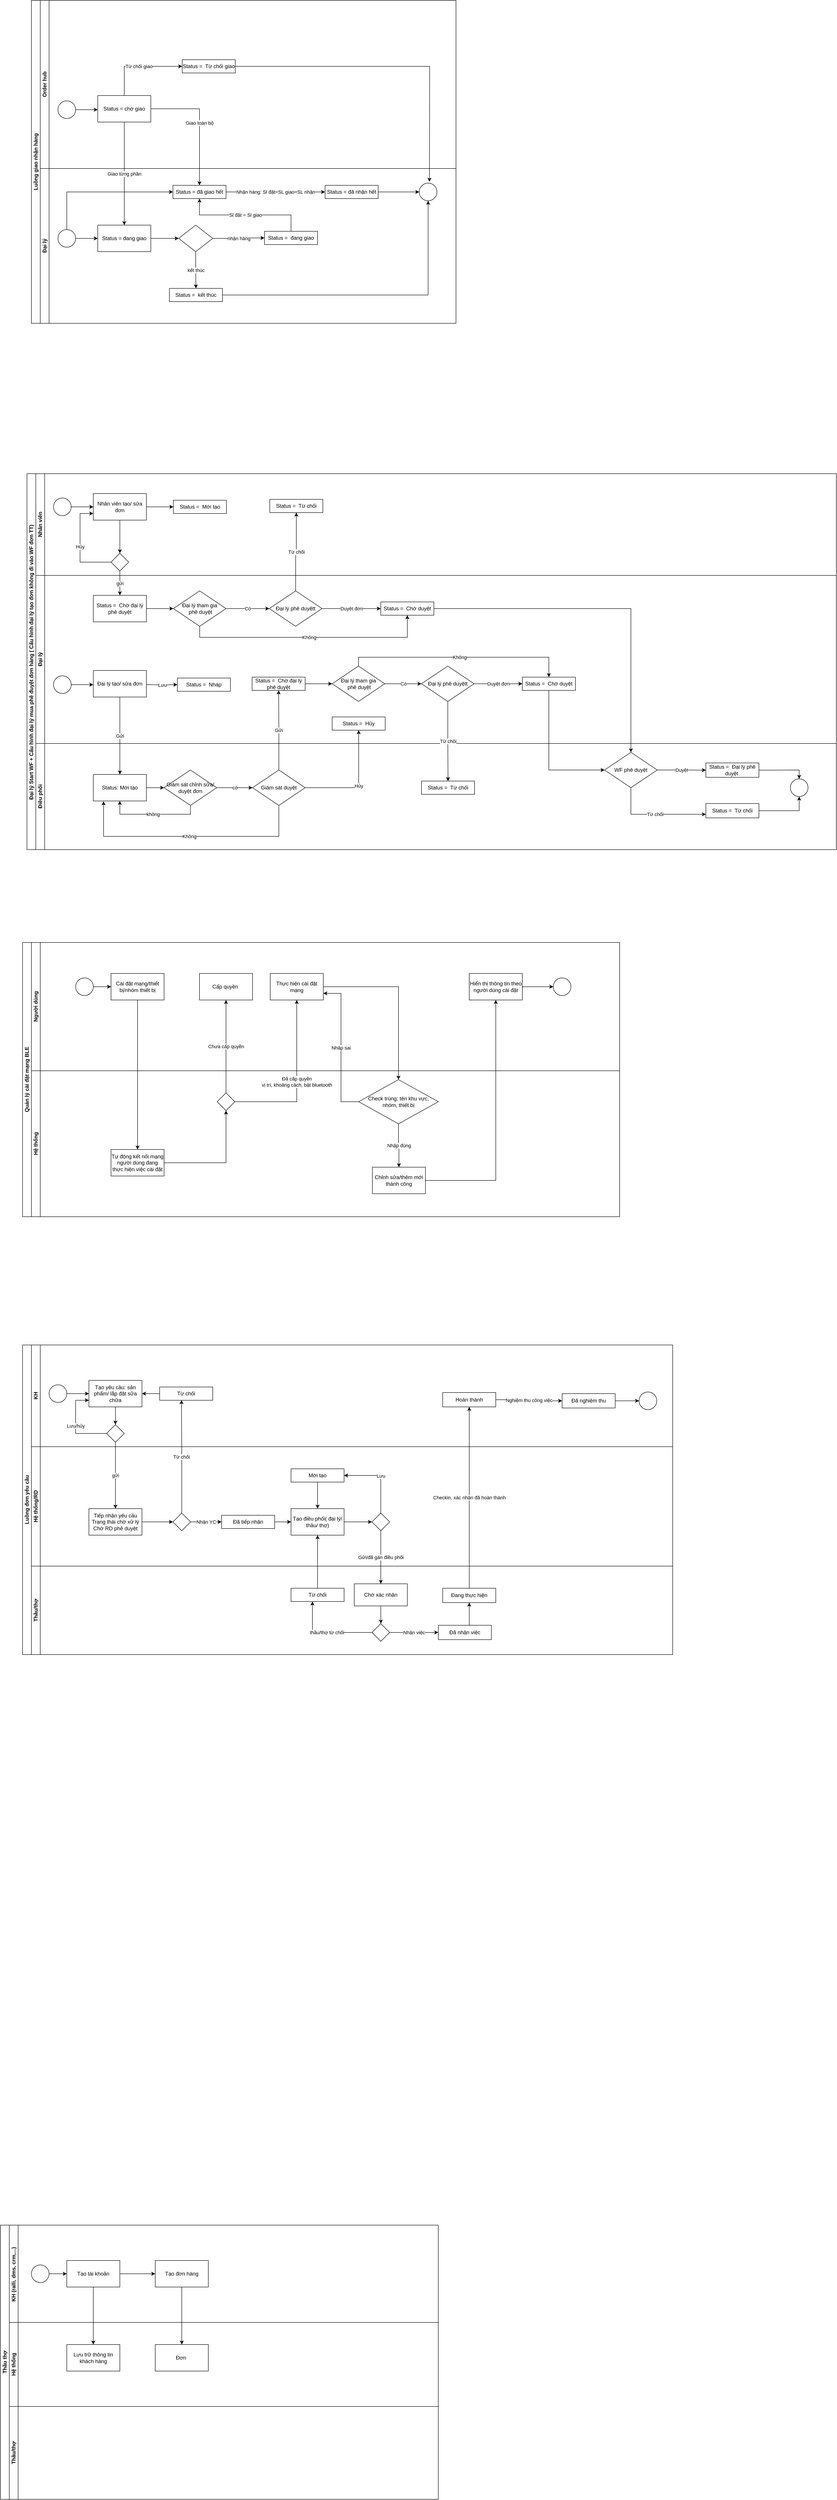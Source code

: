 <mxfile version="21.3.7" type="github">
  <diagram name="Trang-1" id="AQUSlerfujpNiMe7svl-">
    <mxGraphModel dx="2600" dy="6987" grid="1" gridSize="10" guides="1" tooltips="1" connect="1" arrows="1" fold="1" page="1" pageScale="1" pageWidth="827" pageHeight="1169" math="0" shadow="0">
      <root>
        <mxCell id="0" />
        <mxCell id="1" parent="0" />
        <mxCell id="vmiNTsruSPFpKQ4ee10j-1" value="Thầu thợ" style="swimlane;childLayout=stackLayout;resizeParent=1;resizeParentMax=0;horizontal=0;startSize=20;horizontalStack=0;html=1;" parent="1" vertex="1">
          <mxGeometry x="170" y="-130" width="990" height="620" as="geometry" />
        </mxCell>
        <mxCell id="vmiNTsruSPFpKQ4ee10j-2" value="KH (ralli, dms, crm,...)&amp;nbsp;" style="swimlane;startSize=20;horizontal=0;html=1;" parent="vmiNTsruSPFpKQ4ee10j-1" vertex="1">
          <mxGeometry x="20" width="970" height="220" as="geometry" />
        </mxCell>
        <mxCell id="vmiNTsruSPFpKQ4ee10j-7" value="" style="edgeStyle=orthogonalEdgeStyle;rounded=0;orthogonalLoop=1;jettySize=auto;html=1;" parent="vmiNTsruSPFpKQ4ee10j-2" source="vmiNTsruSPFpKQ4ee10j-5" target="vmiNTsruSPFpKQ4ee10j-6" edge="1">
          <mxGeometry relative="1" as="geometry" />
        </mxCell>
        <mxCell id="vmiNTsruSPFpKQ4ee10j-5" value="" style="ellipse;whiteSpace=wrap;html=1;aspect=fixed;" parent="vmiNTsruSPFpKQ4ee10j-2" vertex="1">
          <mxGeometry x="50" y="90" width="40" height="40" as="geometry" />
        </mxCell>
        <mxCell id="vmiNTsruSPFpKQ4ee10j-11" value="" style="edgeStyle=orthogonalEdgeStyle;rounded=0;orthogonalLoop=1;jettySize=auto;html=1;" parent="vmiNTsruSPFpKQ4ee10j-2" source="vmiNTsruSPFpKQ4ee10j-6" target="vmiNTsruSPFpKQ4ee10j-10" edge="1">
          <mxGeometry relative="1" as="geometry" />
        </mxCell>
        <mxCell id="vmiNTsruSPFpKQ4ee10j-6" value="Tạo tài khoản" style="whiteSpace=wrap;html=1;" parent="vmiNTsruSPFpKQ4ee10j-2" vertex="1">
          <mxGeometry x="130" y="80" width="120" height="60" as="geometry" />
        </mxCell>
        <mxCell id="vmiNTsruSPFpKQ4ee10j-10" value="Tạo đơn hàng" style="whiteSpace=wrap;html=1;" parent="vmiNTsruSPFpKQ4ee10j-2" vertex="1">
          <mxGeometry x="330" y="80" width="120" height="60" as="geometry" />
        </mxCell>
        <mxCell id="vmiNTsruSPFpKQ4ee10j-3" value="Hệ thống" style="swimlane;startSize=20;horizontal=0;html=1;" parent="vmiNTsruSPFpKQ4ee10j-1" vertex="1">
          <mxGeometry x="20" y="220" width="970" height="190" as="geometry" />
        </mxCell>
        <mxCell id="vmiNTsruSPFpKQ4ee10j-8" value="Lưu trữ thông tin khách hàng" style="whiteSpace=wrap;html=1;" parent="vmiNTsruSPFpKQ4ee10j-3" vertex="1">
          <mxGeometry x="130" y="50" width="120" height="60" as="geometry" />
        </mxCell>
        <mxCell id="vmiNTsruSPFpKQ4ee10j-12" value="Đơn&amp;nbsp;" style="whiteSpace=wrap;html=1;" parent="vmiNTsruSPFpKQ4ee10j-3" vertex="1">
          <mxGeometry x="330" y="50" width="120" height="60" as="geometry" />
        </mxCell>
        <mxCell id="vmiNTsruSPFpKQ4ee10j-4" value="Thầu/thợ" style="swimlane;startSize=20;horizontal=0;html=1;" parent="vmiNTsruSPFpKQ4ee10j-1" vertex="1">
          <mxGeometry x="20" y="410" width="970" height="210" as="geometry" />
        </mxCell>
        <mxCell id="vmiNTsruSPFpKQ4ee10j-9" value="" style="edgeStyle=orthogonalEdgeStyle;rounded=0;orthogonalLoop=1;jettySize=auto;html=1;" parent="vmiNTsruSPFpKQ4ee10j-1" source="vmiNTsruSPFpKQ4ee10j-6" target="vmiNTsruSPFpKQ4ee10j-8" edge="1">
          <mxGeometry relative="1" as="geometry" />
        </mxCell>
        <mxCell id="vmiNTsruSPFpKQ4ee10j-13" value="" style="edgeStyle=orthogonalEdgeStyle;rounded=0;orthogonalLoop=1;jettySize=auto;html=1;" parent="vmiNTsruSPFpKQ4ee10j-1" source="vmiNTsruSPFpKQ4ee10j-10" target="vmiNTsruSPFpKQ4ee10j-12" edge="1">
          <mxGeometry relative="1" as="geometry" />
        </mxCell>
        <mxCell id="vmiNTsruSPFpKQ4ee10j-14" value="Luồng đơn yêu cầu" style="swimlane;childLayout=stackLayout;resizeParent=1;resizeParentMax=0;horizontal=0;startSize=20;horizontalStack=0;html=1;" parent="1" vertex="1">
          <mxGeometry x="220" y="-2120" width="1470" height="700" as="geometry" />
        </mxCell>
        <mxCell id="vmiNTsruSPFpKQ4ee10j-40" value="gửi" style="edgeStyle=orthogonalEdgeStyle;rounded=0;orthogonalLoop=1;jettySize=auto;html=1;exitX=0.5;exitY=1;exitDx=0;exitDy=0;entryX=0.5;entryY=0;entryDx=0;entryDy=0;" parent="vmiNTsruSPFpKQ4ee10j-14" source="vmiNTsruSPFpKQ4ee10j-34" target="vmiNTsruSPFpKQ4ee10j-41" edge="1">
          <mxGeometry relative="1" as="geometry">
            <mxPoint x="210" y="290" as="targetPoint" />
            <Array as="points">
              <mxPoint x="210" y="240" />
              <mxPoint x="210" y="240" />
            </Array>
          </mxGeometry>
        </mxCell>
        <mxCell id="vmiNTsruSPFpKQ4ee10j-53" value="Từ chối" style="edgeStyle=orthogonalEdgeStyle;rounded=0;orthogonalLoop=1;jettySize=auto;html=1;exitX=0.5;exitY=0;exitDx=0;exitDy=0;entryX=0.411;entryY=0.992;entryDx=0;entryDy=0;entryPerimeter=0;" parent="vmiNTsruSPFpKQ4ee10j-14" source="vmiNTsruSPFpKQ4ee10j-44" target="vmiNTsruSPFpKQ4ee10j-51" edge="1">
          <mxGeometry relative="1" as="geometry" />
        </mxCell>
        <mxCell id="vmiNTsruSPFpKQ4ee10j-73" value="Gửi/đã gán điều phối" style="edgeStyle=orthogonalEdgeStyle;rounded=0;orthogonalLoop=1;jettySize=auto;html=1;exitX=0.5;exitY=1;exitDx=0;exitDy=0;entryX=0.5;entryY=0;entryDx=0;entryDy=0;" parent="vmiNTsruSPFpKQ4ee10j-14" source="vmiNTsruSPFpKQ4ee10j-57" target="vmiNTsruSPFpKQ4ee10j-72" edge="1">
          <mxGeometry relative="1" as="geometry" />
        </mxCell>
        <mxCell id="vmiNTsruSPFpKQ4ee10j-15" value="KH" style="swimlane;startSize=20;horizontal=0;html=1;" parent="vmiNTsruSPFpKQ4ee10j-14" vertex="1">
          <mxGeometry x="20" width="1450" height="230" as="geometry" />
        </mxCell>
        <mxCell id="vmiNTsruSPFpKQ4ee10j-19" value="" style="ellipse;whiteSpace=wrap;html=1;aspect=fixed;" parent="vmiNTsruSPFpKQ4ee10j-15" vertex="1">
          <mxGeometry x="40" y="90" width="40" height="40" as="geometry" />
        </mxCell>
        <mxCell id="vmiNTsruSPFpKQ4ee10j-20" value="Tạo yêu cầu: sản phẩm/ lắp đặt sửa chữa" style="whiteSpace=wrap;html=1;" parent="vmiNTsruSPFpKQ4ee10j-15" vertex="1">
          <mxGeometry x="130" y="80" width="120" height="60" as="geometry" />
        </mxCell>
        <mxCell id="vmiNTsruSPFpKQ4ee10j-21" value="" style="edgeStyle=orthogonalEdgeStyle;rounded=0;orthogonalLoop=1;jettySize=auto;html=1;" parent="vmiNTsruSPFpKQ4ee10j-15" source="vmiNTsruSPFpKQ4ee10j-19" target="vmiNTsruSPFpKQ4ee10j-20" edge="1">
          <mxGeometry relative="1" as="geometry" />
        </mxCell>
        <mxCell id="vmiNTsruSPFpKQ4ee10j-36" value="Lưu/hủy" style="edgeStyle=orthogonalEdgeStyle;rounded=0;orthogonalLoop=1;jettySize=auto;html=1;entryX=0;entryY=0.75;entryDx=0;entryDy=0;" parent="vmiNTsruSPFpKQ4ee10j-15" source="vmiNTsruSPFpKQ4ee10j-34" target="vmiNTsruSPFpKQ4ee10j-20" edge="1">
          <mxGeometry relative="1" as="geometry">
            <Array as="points">
              <mxPoint x="100" y="200" />
              <mxPoint x="100" y="125" />
            </Array>
          </mxGeometry>
        </mxCell>
        <mxCell id="vmiNTsruSPFpKQ4ee10j-34" value="" style="rhombus;whiteSpace=wrap;html=1;" parent="vmiNTsruSPFpKQ4ee10j-15" vertex="1">
          <mxGeometry x="170" y="180" width="40" height="40" as="geometry" />
        </mxCell>
        <mxCell id="vmiNTsruSPFpKQ4ee10j-35" value="" style="edgeStyle=orthogonalEdgeStyle;rounded=0;orthogonalLoop=1;jettySize=auto;html=1;" parent="vmiNTsruSPFpKQ4ee10j-15" source="vmiNTsruSPFpKQ4ee10j-20" target="vmiNTsruSPFpKQ4ee10j-34" edge="1">
          <mxGeometry relative="1" as="geometry" />
        </mxCell>
        <mxCell id="vmiNTsruSPFpKQ4ee10j-54" style="edgeStyle=orthogonalEdgeStyle;rounded=0;orthogonalLoop=1;jettySize=auto;html=1;exitX=0;exitY=0.5;exitDx=0;exitDy=0;entryX=1;entryY=0.5;entryDx=0;entryDy=0;" parent="vmiNTsruSPFpKQ4ee10j-15" source="vmiNTsruSPFpKQ4ee10j-51" target="vmiNTsruSPFpKQ4ee10j-20" edge="1">
          <mxGeometry relative="1" as="geometry" />
        </mxCell>
        <mxCell id="vmiNTsruSPFpKQ4ee10j-51" value="Từ chối" style="whiteSpace=wrap;html=1;" parent="vmiNTsruSPFpKQ4ee10j-15" vertex="1">
          <mxGeometry x="290" y="95" width="120" height="30" as="geometry" />
        </mxCell>
        <mxCell id="vmiNTsruSPFpKQ4ee10j-95" value="Nghiệm thu công việc" style="edgeStyle=orthogonalEdgeStyle;rounded=0;orthogonalLoop=1;jettySize=auto;html=1;entryX=0;entryY=0.5;entryDx=0;entryDy=0;" parent="vmiNTsruSPFpKQ4ee10j-15" source="vmiNTsruSPFpKQ4ee10j-90" target="vmiNTsruSPFpKQ4ee10j-92" edge="1">
          <mxGeometry relative="1" as="geometry" />
        </mxCell>
        <mxCell id="vmiNTsruSPFpKQ4ee10j-90" value="Hoàn thành" style="whiteSpace=wrap;html=1;" parent="vmiNTsruSPFpKQ4ee10j-15" vertex="1">
          <mxGeometry x="930" y="107.5" width="120" height="32.5" as="geometry" />
        </mxCell>
        <mxCell id="vmiNTsruSPFpKQ4ee10j-94" style="edgeStyle=orthogonalEdgeStyle;rounded=0;orthogonalLoop=1;jettySize=auto;html=1;entryX=0;entryY=0.5;entryDx=0;entryDy=0;" parent="vmiNTsruSPFpKQ4ee10j-15" source="vmiNTsruSPFpKQ4ee10j-92" target="vmiNTsruSPFpKQ4ee10j-93" edge="1">
          <mxGeometry relative="1" as="geometry" />
        </mxCell>
        <mxCell id="vmiNTsruSPFpKQ4ee10j-92" value="Đã nghiệm thu" style="whiteSpace=wrap;html=1;" parent="vmiNTsruSPFpKQ4ee10j-15" vertex="1">
          <mxGeometry x="1200" y="110" width="120" height="32.5" as="geometry" />
        </mxCell>
        <mxCell id="vmiNTsruSPFpKQ4ee10j-93" value="" style="ellipse;whiteSpace=wrap;html=1;aspect=fixed;" parent="vmiNTsruSPFpKQ4ee10j-15" vertex="1">
          <mxGeometry x="1374" y="106.25" width="40" height="40" as="geometry" />
        </mxCell>
        <mxCell id="vmiNTsruSPFpKQ4ee10j-16" value="Hệ thống/RD" style="swimlane;startSize=20;horizontal=0;html=1;" parent="vmiNTsruSPFpKQ4ee10j-14" vertex="1">
          <mxGeometry x="20" y="230" width="1450" height="270" as="geometry" />
        </mxCell>
        <mxCell id="vmiNTsruSPFpKQ4ee10j-49" style="edgeStyle=orthogonalEdgeStyle;rounded=0;orthogonalLoop=1;jettySize=auto;html=1;entryX=0;entryY=0.5;entryDx=0;entryDy=0;" parent="vmiNTsruSPFpKQ4ee10j-16" source="vmiNTsruSPFpKQ4ee10j-41" target="vmiNTsruSPFpKQ4ee10j-44" edge="1">
          <mxGeometry relative="1" as="geometry" />
        </mxCell>
        <mxCell id="vmiNTsruSPFpKQ4ee10j-41" value="Tiếp nhận yêu cầu&lt;br&gt;Trạng thái chờ xử lý&lt;br&gt;Chờ RD phê duyệt" style="whiteSpace=wrap;html=1;" parent="vmiNTsruSPFpKQ4ee10j-16" vertex="1">
          <mxGeometry x="130" y="140" width="120" height="60" as="geometry" />
        </mxCell>
        <mxCell id="vmiNTsruSPFpKQ4ee10j-75" value="Nhận YC" style="edgeStyle=orthogonalEdgeStyle;rounded=0;orthogonalLoop=1;jettySize=auto;html=1;entryX=0;entryY=0.5;entryDx=0;entryDy=0;" parent="vmiNTsruSPFpKQ4ee10j-16" source="vmiNTsruSPFpKQ4ee10j-44" target="vmiNTsruSPFpKQ4ee10j-74" edge="1">
          <mxGeometry relative="1" as="geometry" />
        </mxCell>
        <mxCell id="vmiNTsruSPFpKQ4ee10j-44" value="" style="rhombus;whiteSpace=wrap;html=1;" parent="vmiNTsruSPFpKQ4ee10j-16" vertex="1">
          <mxGeometry x="320" y="150" width="40" height="40" as="geometry" />
        </mxCell>
        <mxCell id="vmiNTsruSPFpKQ4ee10j-58" style="edgeStyle=orthogonalEdgeStyle;rounded=0;orthogonalLoop=1;jettySize=auto;html=1;" parent="vmiNTsruSPFpKQ4ee10j-16" source="vmiNTsruSPFpKQ4ee10j-55" target="vmiNTsruSPFpKQ4ee10j-57" edge="1">
          <mxGeometry relative="1" as="geometry" />
        </mxCell>
        <mxCell id="vmiNTsruSPFpKQ4ee10j-55" value="Tạo điều phối( đại lý/ thầu/ thợ)" style="whiteSpace=wrap;html=1;" parent="vmiNTsruSPFpKQ4ee10j-16" vertex="1">
          <mxGeometry x="587" y="140" width="120" height="60" as="geometry" />
        </mxCell>
        <mxCell id="vmiNTsruSPFpKQ4ee10j-70" value="Lưu" style="edgeStyle=orthogonalEdgeStyle;rounded=0;orthogonalLoop=1;jettySize=auto;html=1;exitX=0.5;exitY=0;exitDx=0;exitDy=0;entryX=1;entryY=0.5;entryDx=0;entryDy=0;" parent="vmiNTsruSPFpKQ4ee10j-16" source="vmiNTsruSPFpKQ4ee10j-57" target="vmiNTsruSPFpKQ4ee10j-68" edge="1">
          <mxGeometry relative="1" as="geometry" />
        </mxCell>
        <mxCell id="vmiNTsruSPFpKQ4ee10j-57" value="" style="rhombus;whiteSpace=wrap;html=1;" parent="vmiNTsruSPFpKQ4ee10j-16" vertex="1">
          <mxGeometry x="770" y="150" width="40" height="40" as="geometry" />
        </mxCell>
        <mxCell id="vmiNTsruSPFpKQ4ee10j-71" style="edgeStyle=orthogonalEdgeStyle;rounded=0;orthogonalLoop=1;jettySize=auto;html=1;exitX=0.5;exitY=1;exitDx=0;exitDy=0;entryX=0.5;entryY=0;entryDx=0;entryDy=0;" parent="vmiNTsruSPFpKQ4ee10j-16" source="vmiNTsruSPFpKQ4ee10j-68" target="vmiNTsruSPFpKQ4ee10j-55" edge="1">
          <mxGeometry relative="1" as="geometry" />
        </mxCell>
        <mxCell id="vmiNTsruSPFpKQ4ee10j-68" value="Mới tạo" style="whiteSpace=wrap;html=1;" parent="vmiNTsruSPFpKQ4ee10j-16" vertex="1">
          <mxGeometry x="587" y="50" width="120" height="30" as="geometry" />
        </mxCell>
        <mxCell id="vmiNTsruSPFpKQ4ee10j-76" style="edgeStyle=orthogonalEdgeStyle;rounded=0;orthogonalLoop=1;jettySize=auto;html=1;entryX=0;entryY=0.5;entryDx=0;entryDy=0;" parent="vmiNTsruSPFpKQ4ee10j-16" source="vmiNTsruSPFpKQ4ee10j-74" target="vmiNTsruSPFpKQ4ee10j-55" edge="1">
          <mxGeometry relative="1" as="geometry" />
        </mxCell>
        <mxCell id="vmiNTsruSPFpKQ4ee10j-74" value="Đã tiếp nhận" style="whiteSpace=wrap;html=1;" parent="vmiNTsruSPFpKQ4ee10j-16" vertex="1">
          <mxGeometry x="430" y="155" width="120" height="30" as="geometry" />
        </mxCell>
        <mxCell id="vmiNTsruSPFpKQ4ee10j-83" style="edgeStyle=orthogonalEdgeStyle;rounded=0;orthogonalLoop=1;jettySize=auto;html=1;entryX=0.5;entryY=1;entryDx=0;entryDy=0;" parent="vmiNTsruSPFpKQ4ee10j-14" source="vmiNTsruSPFpKQ4ee10j-82" target="vmiNTsruSPFpKQ4ee10j-55" edge="1">
          <mxGeometry relative="1" as="geometry" />
        </mxCell>
        <mxCell id="vmiNTsruSPFpKQ4ee10j-91" value="Checkin, xác nhận đã hoàn thành" style="edgeStyle=orthogonalEdgeStyle;rounded=0;orthogonalLoop=1;jettySize=auto;html=1;exitX=0.5;exitY=0;exitDx=0;exitDy=0;" parent="vmiNTsruSPFpKQ4ee10j-14" source="vmiNTsruSPFpKQ4ee10j-86" target="vmiNTsruSPFpKQ4ee10j-90" edge="1">
          <mxGeometry relative="1" as="geometry" />
        </mxCell>
        <mxCell id="vmiNTsruSPFpKQ4ee10j-17" value="Thầu/thợ" style="swimlane;startSize=20;horizontal=0;html=1;" parent="vmiNTsruSPFpKQ4ee10j-14" vertex="1">
          <mxGeometry x="20" y="500" width="1450" height="200" as="geometry" />
        </mxCell>
        <mxCell id="vmiNTsruSPFpKQ4ee10j-80" style="edgeStyle=orthogonalEdgeStyle;rounded=0;orthogonalLoop=1;jettySize=auto;html=1;entryX=0.5;entryY=0;entryDx=0;entryDy=0;" parent="vmiNTsruSPFpKQ4ee10j-17" source="vmiNTsruSPFpKQ4ee10j-72" target="vmiNTsruSPFpKQ4ee10j-79" edge="1">
          <mxGeometry relative="1" as="geometry" />
        </mxCell>
        <mxCell id="vmiNTsruSPFpKQ4ee10j-72" value="Chờ xác nhận" style="whiteSpace=wrap;html=1;" parent="vmiNTsruSPFpKQ4ee10j-17" vertex="1">
          <mxGeometry x="730" y="40" width="120" height="50" as="geometry" />
        </mxCell>
        <mxCell id="vmiNTsruSPFpKQ4ee10j-81" value="thầu/thợ từ chối" style="edgeStyle=orthogonalEdgeStyle;rounded=0;orthogonalLoop=1;jettySize=auto;html=1;entryX=0.403;entryY=1.002;entryDx=0;entryDy=0;entryPerimeter=0;" parent="vmiNTsruSPFpKQ4ee10j-17" source="vmiNTsruSPFpKQ4ee10j-79" target="vmiNTsruSPFpKQ4ee10j-82" edge="1">
          <mxGeometry relative="1" as="geometry">
            <mxPoint x="630" y="150.0" as="targetPoint" />
          </mxGeometry>
        </mxCell>
        <mxCell id="vmiNTsruSPFpKQ4ee10j-85" value="Nhận việc" style="edgeStyle=orthogonalEdgeStyle;rounded=0;orthogonalLoop=1;jettySize=auto;html=1;entryX=0;entryY=0.5;entryDx=0;entryDy=0;" parent="vmiNTsruSPFpKQ4ee10j-17" source="vmiNTsruSPFpKQ4ee10j-79" target="vmiNTsruSPFpKQ4ee10j-84" edge="1">
          <mxGeometry relative="1" as="geometry">
            <mxPoint x="880" y="150.0" as="targetPoint" />
          </mxGeometry>
        </mxCell>
        <mxCell id="vmiNTsruSPFpKQ4ee10j-79" value="" style="rhombus;whiteSpace=wrap;html=1;" parent="vmiNTsruSPFpKQ4ee10j-17" vertex="1">
          <mxGeometry x="770" y="130" width="40" height="40" as="geometry" />
        </mxCell>
        <mxCell id="vmiNTsruSPFpKQ4ee10j-82" value="Từ chối" style="whiteSpace=wrap;html=1;" parent="vmiNTsruSPFpKQ4ee10j-17" vertex="1">
          <mxGeometry x="587" y="50" width="120" height="30" as="geometry" />
        </mxCell>
        <mxCell id="vmiNTsruSPFpKQ4ee10j-87" style="edgeStyle=orthogonalEdgeStyle;rounded=0;orthogonalLoop=1;jettySize=auto;html=1;exitX=0.583;exitY=0.192;exitDx=0;exitDy=0;entryX=0.5;entryY=1;entryDx=0;entryDy=0;exitPerimeter=0;" parent="vmiNTsruSPFpKQ4ee10j-17" source="vmiNTsruSPFpKQ4ee10j-84" target="vmiNTsruSPFpKQ4ee10j-86" edge="1">
          <mxGeometry relative="1" as="geometry" />
        </mxCell>
        <mxCell id="vmiNTsruSPFpKQ4ee10j-84" value="Đã nhận việc" style="whiteSpace=wrap;html=1;" parent="vmiNTsruSPFpKQ4ee10j-17" vertex="1">
          <mxGeometry x="920" y="133.75" width="120" height="32.5" as="geometry" />
        </mxCell>
        <mxCell id="vmiNTsruSPFpKQ4ee10j-86" value="Đang thực hiện" style="whiteSpace=wrap;html=1;" parent="vmiNTsruSPFpKQ4ee10j-17" vertex="1">
          <mxGeometry x="930" y="50" width="120" height="32.5" as="geometry" />
        </mxCell>
        <mxCell id="mYANw5cVZMeOZxb5CWEr-1" value="Đại lý Start WF + Cấu hình đại lý mua phê đuyệt đơn hàng ( Cấu hình đại lý tạo đơn không đi vào WF đơn TT)&amp;nbsp;" style="swimlane;childLayout=stackLayout;resizeParent=1;resizeParentMax=0;horizontal=0;startSize=20;horizontalStack=0;html=1;" parent="1" vertex="1">
          <mxGeometry x="230" y="-4090" width="1830" height="850" as="geometry" />
        </mxCell>
        <mxCell id="mYANw5cVZMeOZxb5CWEr-2" value="gửi" style="edgeStyle=orthogonalEdgeStyle;rounded=0;orthogonalLoop=1;jettySize=auto;html=1;exitX=0.5;exitY=1;exitDx=0;exitDy=0;entryX=0.5;entryY=0;entryDx=0;entryDy=0;" parent="mYANw5cVZMeOZxb5CWEr-1" source="mYANw5cVZMeOZxb5CWEr-10" target="mYANw5cVZMeOZxb5CWEr-21" edge="1">
          <mxGeometry relative="1" as="geometry">
            <mxPoint x="210" y="290" as="targetPoint" />
            <Array as="points">
              <mxPoint x="210" y="240" />
              <mxPoint x="210" y="240" />
            </Array>
          </mxGeometry>
        </mxCell>
        <mxCell id="mYANw5cVZMeOZxb5CWEr-3" value="Từ chối" style="edgeStyle=orthogonalEdgeStyle;rounded=0;orthogonalLoop=1;jettySize=auto;html=1;entryX=0.5;entryY=1;entryDx=0;entryDy=0;exitX=0.5;exitY=0;exitDx=0;exitDy=0;" parent="mYANw5cVZMeOZxb5CWEr-1" source="mYANw5cVZMeOZxb5CWEr-70" target="mYANw5cVZMeOZxb5CWEr-69" edge="1">
          <mxGeometry relative="1" as="geometry">
            <mxPoint x="610" y="260" as="sourcePoint" />
          </mxGeometry>
        </mxCell>
        <mxCell id="mYANw5cVZMeOZxb5CWEr-5" value="Nhân viên" style="swimlane;startSize=20;horizontal=0;html=1;" parent="mYANw5cVZMeOZxb5CWEr-1" vertex="1">
          <mxGeometry x="20" width="1810" height="230" as="geometry" />
        </mxCell>
        <mxCell id="mYANw5cVZMeOZxb5CWEr-6" value="" style="ellipse;whiteSpace=wrap;html=1;aspect=fixed;" parent="mYANw5cVZMeOZxb5CWEr-5" vertex="1">
          <mxGeometry x="40" y="55" width="40" height="40" as="geometry" />
        </mxCell>
        <mxCell id="mYANw5cVZMeOZxb5CWEr-67" style="edgeStyle=orthogonalEdgeStyle;rounded=0;orthogonalLoop=1;jettySize=auto;html=1;exitX=1;exitY=0.5;exitDx=0;exitDy=0;entryX=0;entryY=0.5;entryDx=0;entryDy=0;" parent="mYANw5cVZMeOZxb5CWEr-5" source="mYANw5cVZMeOZxb5CWEr-7" target="mYANw5cVZMeOZxb5CWEr-13" edge="1">
          <mxGeometry relative="1" as="geometry" />
        </mxCell>
        <mxCell id="mYANw5cVZMeOZxb5CWEr-7" value="Nhân viên tạo/ sửa đơn" style="whiteSpace=wrap;html=1;" parent="mYANw5cVZMeOZxb5CWEr-5" vertex="1">
          <mxGeometry x="130" y="45" width="120" height="60" as="geometry" />
        </mxCell>
        <mxCell id="mYANw5cVZMeOZxb5CWEr-8" value="" style="edgeStyle=orthogonalEdgeStyle;rounded=0;orthogonalLoop=1;jettySize=auto;html=1;" parent="mYANw5cVZMeOZxb5CWEr-5" source="mYANw5cVZMeOZxb5CWEr-6" target="mYANw5cVZMeOZxb5CWEr-7" edge="1">
          <mxGeometry relative="1" as="geometry" />
        </mxCell>
        <mxCell id="mYANw5cVZMeOZxb5CWEr-9" value="Hủy" style="edgeStyle=orthogonalEdgeStyle;rounded=0;orthogonalLoop=1;jettySize=auto;html=1;entryX=0;entryY=0.75;entryDx=0;entryDy=0;" parent="mYANw5cVZMeOZxb5CWEr-5" source="mYANw5cVZMeOZxb5CWEr-10" target="mYANw5cVZMeOZxb5CWEr-7" edge="1">
          <mxGeometry relative="1" as="geometry">
            <Array as="points">
              <mxPoint x="100" y="200" />
              <mxPoint x="100" y="90" />
            </Array>
          </mxGeometry>
        </mxCell>
        <mxCell id="mYANw5cVZMeOZxb5CWEr-10" value="" style="rhombus;whiteSpace=wrap;html=1;" parent="mYANw5cVZMeOZxb5CWEr-5" vertex="1">
          <mxGeometry x="170" y="180" width="40" height="40" as="geometry" />
        </mxCell>
        <mxCell id="mYANw5cVZMeOZxb5CWEr-11" value="" style="edgeStyle=orthogonalEdgeStyle;rounded=0;orthogonalLoop=1;jettySize=auto;html=1;" parent="mYANw5cVZMeOZxb5CWEr-5" source="mYANw5cVZMeOZxb5CWEr-7" target="mYANw5cVZMeOZxb5CWEr-10" edge="1">
          <mxGeometry relative="1" as="geometry" />
        </mxCell>
        <mxCell id="mYANw5cVZMeOZxb5CWEr-13" value="Status =&amp;nbsp; Mới tạo" style="whiteSpace=wrap;html=1;" parent="mYANw5cVZMeOZxb5CWEr-5" vertex="1">
          <mxGeometry x="311" y="60" width="120" height="30" as="geometry" />
        </mxCell>
        <mxCell id="mYANw5cVZMeOZxb5CWEr-69" value="Status =&amp;nbsp; Từ chối" style="whiteSpace=wrap;html=1;" parent="mYANw5cVZMeOZxb5CWEr-5" vertex="1">
          <mxGeometry x="529" y="58" width="120" height="30" as="geometry" />
        </mxCell>
        <mxCell id="mYANw5cVZMeOZxb5CWEr-19" value="Đại lý" style="swimlane;startSize=20;horizontal=0;html=1;" parent="mYANw5cVZMeOZxb5CWEr-1" vertex="1">
          <mxGeometry x="20" y="230" width="1810" height="380" as="geometry" />
        </mxCell>
        <mxCell id="mYANw5cVZMeOZxb5CWEr-20" style="edgeStyle=orthogonalEdgeStyle;rounded=0;orthogonalLoop=1;jettySize=auto;html=1;entryX=0;entryY=0.5;entryDx=0;entryDy=0;" parent="mYANw5cVZMeOZxb5CWEr-19" source="mYANw5cVZMeOZxb5CWEr-21" target="mYANw5cVZMeOZxb5CWEr-23" edge="1">
          <mxGeometry relative="1" as="geometry" />
        </mxCell>
        <mxCell id="mYANw5cVZMeOZxb5CWEr-21" value="Status =&amp;nbsp; Chờ đại lý phê duyệt" style="whiteSpace=wrap;html=1;" parent="mYANw5cVZMeOZxb5CWEr-19" vertex="1">
          <mxGeometry x="130" y="45" width="120" height="60" as="geometry" />
        </mxCell>
        <mxCell id="mYANw5cVZMeOZxb5CWEr-22" value="Có" style="edgeStyle=orthogonalEdgeStyle;rounded=0;orthogonalLoop=1;jettySize=auto;html=1;entryX=0;entryY=0.5;entryDx=0;entryDy=0;" parent="mYANw5cVZMeOZxb5CWEr-19" source="mYANw5cVZMeOZxb5CWEr-23" target="mYANw5cVZMeOZxb5CWEr-70" edge="1">
          <mxGeometry relative="1" as="geometry" />
        </mxCell>
        <mxCell id="mYANw5cVZMeOZxb5CWEr-72" value="Không" style="edgeStyle=orthogonalEdgeStyle;rounded=0;orthogonalLoop=1;jettySize=auto;html=1;exitX=0.5;exitY=1;exitDx=0;exitDy=0;entryX=0.5;entryY=1;entryDx=0;entryDy=0;" parent="mYANw5cVZMeOZxb5CWEr-19" source="mYANw5cVZMeOZxb5CWEr-23" target="mYANw5cVZMeOZxb5CWEr-29" edge="1">
          <mxGeometry relative="1" as="geometry">
            <Array as="points">
              <mxPoint x="371" y="140" />
              <mxPoint x="840" y="140" />
            </Array>
          </mxGeometry>
        </mxCell>
        <mxCell id="mYANw5cVZMeOZxb5CWEr-23" value="Đại lý tham gia&lt;br&gt;&amp;nbsp;phê duyệt" style="rhombus;whiteSpace=wrap;html=1;" parent="mYANw5cVZMeOZxb5CWEr-19" vertex="1">
          <mxGeometry x="311" y="35" width="119" height="80" as="geometry" />
        </mxCell>
        <mxCell id="mYANw5cVZMeOZxb5CWEr-29" value="Status =&amp;nbsp; Chờ duyệt" style="whiteSpace=wrap;html=1;" parent="mYANw5cVZMeOZxb5CWEr-19" vertex="1">
          <mxGeometry x="780" y="60" width="120" height="30" as="geometry" />
        </mxCell>
        <mxCell id="mYANw5cVZMeOZxb5CWEr-75" style="edgeStyle=orthogonalEdgeStyle;rounded=0;orthogonalLoop=1;jettySize=auto;html=1;exitX=1;exitY=0.5;exitDx=0;exitDy=0;entryX=0;entryY=0.5;entryDx=0;entryDy=0;" parent="mYANw5cVZMeOZxb5CWEr-19" source="mYANw5cVZMeOZxb5CWEr-68" edge="1">
          <mxGeometry relative="1" as="geometry">
            <mxPoint x="80" y="249" as="sourcePoint" />
            <mxPoint x="130" y="247" as="targetPoint" />
          </mxGeometry>
        </mxCell>
        <mxCell id="mYANw5cVZMeOZxb5CWEr-68" value="" style="ellipse;whiteSpace=wrap;html=1;aspect=fixed;" parent="mYANw5cVZMeOZxb5CWEr-19" vertex="1">
          <mxGeometry x="40" y="227" width="40" height="40" as="geometry" />
        </mxCell>
        <mxCell id="mYANw5cVZMeOZxb5CWEr-71" value="Duyệt đơn" style="edgeStyle=orthogonalEdgeStyle;rounded=0;orthogonalLoop=1;jettySize=auto;html=1;exitX=1;exitY=0.5;exitDx=0;exitDy=0;entryX=0;entryY=0.5;entryDx=0;entryDy=0;" parent="mYANw5cVZMeOZxb5CWEr-19" source="mYANw5cVZMeOZxb5CWEr-70" target="mYANw5cVZMeOZxb5CWEr-29" edge="1">
          <mxGeometry relative="1" as="geometry" />
        </mxCell>
        <mxCell id="mYANw5cVZMeOZxb5CWEr-70" value="Đại lý phê duyệtt" style="rhombus;whiteSpace=wrap;html=1;" parent="mYANw5cVZMeOZxb5CWEr-19" vertex="1">
          <mxGeometry x="528" y="35" width="119" height="80" as="geometry" />
        </mxCell>
        <mxCell id="RWhjNOWLMdJx9uHrgjM1-18" value="Lưu" style="edgeStyle=orthogonalEdgeStyle;rounded=0;orthogonalLoop=1;jettySize=auto;html=1;exitX=1;exitY=0.5;exitDx=0;exitDy=0;entryX=0;entryY=0.5;entryDx=0;entryDy=0;" parent="mYANw5cVZMeOZxb5CWEr-19" target="mYANw5cVZMeOZxb5CWEr-76" edge="1">
          <mxGeometry relative="1" as="geometry">
            <mxPoint x="250" y="247" as="sourcePoint" />
          </mxGeometry>
        </mxCell>
        <mxCell id="mYANw5cVZMeOZxb5CWEr-74" value="Đại lý tạo/ sửa đơn" style="whiteSpace=wrap;html=1;" parent="mYANw5cVZMeOZxb5CWEr-19" vertex="1">
          <mxGeometry x="130" y="215" width="120" height="60" as="geometry" />
        </mxCell>
        <mxCell id="mYANw5cVZMeOZxb5CWEr-76" value="Status =&amp;nbsp; Nháp" style="whiteSpace=wrap;html=1;" parent="mYANw5cVZMeOZxb5CWEr-19" vertex="1">
          <mxGeometry x="320" y="232" width="120" height="30" as="geometry" />
        </mxCell>
        <mxCell id="RWhjNOWLMdJx9uHrgjM1-14" style="edgeStyle=orthogonalEdgeStyle;rounded=0;orthogonalLoop=1;jettySize=auto;html=1;entryX=0;entryY=0.5;entryDx=0;entryDy=0;" parent="mYANw5cVZMeOZxb5CWEr-19" source="RWhjNOWLMdJx9uHrgjM1-7" target="RWhjNOWLMdJx9uHrgjM1-9" edge="1">
          <mxGeometry relative="1" as="geometry" />
        </mxCell>
        <mxCell id="RWhjNOWLMdJx9uHrgjM1-7" value="Status =&amp;nbsp; Chờ đại lý phê duyệt" style="whiteSpace=wrap;html=1;" parent="mYANw5cVZMeOZxb5CWEr-19" vertex="1">
          <mxGeometry x="489" y="230" width="120" height="30" as="geometry" />
        </mxCell>
        <mxCell id="RWhjNOWLMdJx9uHrgjM1-12" value="Duyệt đơn" style="edgeStyle=orthogonalEdgeStyle;rounded=0;orthogonalLoop=1;jettySize=auto;html=1;entryX=0;entryY=0.5;entryDx=0;entryDy=0;" parent="mYANw5cVZMeOZxb5CWEr-19" source="RWhjNOWLMdJx9uHrgjM1-13" target="RWhjNOWLMdJx9uHrgjM1-11" edge="1">
          <mxGeometry relative="1" as="geometry" />
        </mxCell>
        <mxCell id="RWhjNOWLMdJx9uHrgjM1-15" value="Có" style="edgeStyle=orthogonalEdgeStyle;rounded=0;orthogonalLoop=1;jettySize=auto;html=1;exitX=1;exitY=0.5;exitDx=0;exitDy=0;entryX=0;entryY=0.5;entryDx=0;entryDy=0;" parent="mYANw5cVZMeOZxb5CWEr-19" source="RWhjNOWLMdJx9uHrgjM1-9" target="RWhjNOWLMdJx9uHrgjM1-13" edge="1">
          <mxGeometry relative="1" as="geometry" />
        </mxCell>
        <mxCell id="RWhjNOWLMdJx9uHrgjM1-19" value="Không" style="edgeStyle=orthogonalEdgeStyle;rounded=0;orthogonalLoop=1;jettySize=auto;html=1;exitX=0.5;exitY=0;exitDx=0;exitDy=0;entryX=0.5;entryY=0;entryDx=0;entryDy=0;" parent="mYANw5cVZMeOZxb5CWEr-19" source="RWhjNOWLMdJx9uHrgjM1-9" target="RWhjNOWLMdJx9uHrgjM1-11" edge="1">
          <mxGeometry relative="1" as="geometry" />
        </mxCell>
        <mxCell id="RWhjNOWLMdJx9uHrgjM1-9" value="Đại lý tham gia&lt;br&gt;&amp;nbsp;phê duyệt" style="rhombus;whiteSpace=wrap;html=1;" parent="mYANw5cVZMeOZxb5CWEr-19" vertex="1">
          <mxGeometry x="670" y="205" width="119" height="80" as="geometry" />
        </mxCell>
        <mxCell id="RWhjNOWLMdJx9uHrgjM1-11" value="Status =&amp;nbsp; Chờ duyệt" style="whiteSpace=wrap;html=1;" parent="mYANw5cVZMeOZxb5CWEr-19" vertex="1">
          <mxGeometry x="1100" y="230" width="120" height="30" as="geometry" />
        </mxCell>
        <mxCell id="RWhjNOWLMdJx9uHrgjM1-13" value="Đại lý phê duyệtt" style="rhombus;whiteSpace=wrap;html=1;" parent="mYANw5cVZMeOZxb5CWEr-19" vertex="1">
          <mxGeometry x="872" y="205" width="119" height="80" as="geometry" />
        </mxCell>
        <mxCell id="RWhjNOWLMdJx9uHrgjM1-24" value="Status =&amp;nbsp; Hủy" style="whiteSpace=wrap;html=1;" parent="mYANw5cVZMeOZxb5CWEr-19" vertex="1">
          <mxGeometry x="670" y="320" width="120" height="30" as="geometry" />
        </mxCell>
        <mxCell id="mYANw5cVZMeOZxb5CWEr-34" value="Điều phối" style="swimlane;startSize=20;horizontal=0;html=1;" parent="mYANw5cVZMeOZxb5CWEr-1" vertex="1">
          <mxGeometry x="20" y="610" width="1810" height="240" as="geometry" />
        </mxCell>
        <mxCell id="mYANw5cVZMeOZxb5CWEr-85" style="edgeStyle=orthogonalEdgeStyle;rounded=0;orthogonalLoop=1;jettySize=auto;html=1;exitX=1;exitY=0.5;exitDx=0;exitDy=0;entryX=0.5;entryY=1;entryDx=0;entryDy=0;" parent="mYANw5cVZMeOZxb5CWEr-34" source="mYANw5cVZMeOZxb5CWEr-42" target="mYANw5cVZMeOZxb5CWEr-83" edge="1">
          <mxGeometry relative="1" as="geometry" />
        </mxCell>
        <mxCell id="mYANw5cVZMeOZxb5CWEr-42" value="Status =&amp;nbsp; Từ chối" style="whiteSpace=wrap;html=1;" parent="mYANw5cVZMeOZxb5CWEr-34" vertex="1">
          <mxGeometry x="1515" y="135.75" width="120" height="32.5" as="geometry" />
        </mxCell>
        <mxCell id="mYANw5cVZMeOZxb5CWEr-84" style="edgeStyle=orthogonalEdgeStyle;rounded=0;orthogonalLoop=1;jettySize=auto;html=1;exitX=1;exitY=0.5;exitDx=0;exitDy=0;" parent="mYANw5cVZMeOZxb5CWEr-34" source="mYANw5cVZMeOZxb5CWEr-43" target="mYANw5cVZMeOZxb5CWEr-83" edge="1">
          <mxGeometry relative="1" as="geometry" />
        </mxCell>
        <mxCell id="mYANw5cVZMeOZxb5CWEr-43" value="Status =&amp;nbsp; Đại lý phê duyệt&amp;nbsp;" style="whiteSpace=wrap;html=1;" parent="mYANw5cVZMeOZxb5CWEr-34" vertex="1">
          <mxGeometry x="1515" y="44" width="120" height="32.5" as="geometry" />
        </mxCell>
        <mxCell id="mYANw5cVZMeOZxb5CWEr-81" value="Từ chối" style="edgeStyle=orthogonalEdgeStyle;rounded=0;orthogonalLoop=1;jettySize=auto;html=1;exitX=0.5;exitY=1;exitDx=0;exitDy=0;entryX=0;entryY=0.75;entryDx=0;entryDy=0;" parent="mYANw5cVZMeOZxb5CWEr-34" source="mYANw5cVZMeOZxb5CWEr-79" target="mYANw5cVZMeOZxb5CWEr-42" edge="1">
          <mxGeometry relative="1" as="geometry" />
        </mxCell>
        <mxCell id="mYANw5cVZMeOZxb5CWEr-82" value="Duyệt" style="edgeStyle=orthogonalEdgeStyle;rounded=0;orthogonalLoop=1;jettySize=auto;html=1;entryX=0;entryY=0.5;entryDx=0;entryDy=0;" parent="mYANw5cVZMeOZxb5CWEr-34" source="mYANw5cVZMeOZxb5CWEr-79" target="mYANw5cVZMeOZxb5CWEr-43" edge="1">
          <mxGeometry relative="1" as="geometry" />
        </mxCell>
        <mxCell id="mYANw5cVZMeOZxb5CWEr-79" value="WF phê duyệt" style="rhombus;whiteSpace=wrap;html=1;" parent="mYANw5cVZMeOZxb5CWEr-34" vertex="1">
          <mxGeometry x="1286" y="20" width="119" height="80" as="geometry" />
        </mxCell>
        <mxCell id="mYANw5cVZMeOZxb5CWEr-83" value="" style="ellipse;whiteSpace=wrap;html=1;aspect=fixed;" parent="mYANw5cVZMeOZxb5CWEr-34" vertex="1">
          <mxGeometry x="1706" y="80" width="40" height="40" as="geometry" />
        </mxCell>
        <mxCell id="RWhjNOWLMdJx9uHrgjM1-3" style="edgeStyle=orthogonalEdgeStyle;rounded=0;orthogonalLoop=1;jettySize=auto;html=1;entryX=0;entryY=0.5;entryDx=0;entryDy=0;" parent="mYANw5cVZMeOZxb5CWEr-34" source="RWhjNOWLMdJx9uHrgjM1-1" target="RWhjNOWLMdJx9uHrgjM1-2" edge="1">
          <mxGeometry relative="1" as="geometry" />
        </mxCell>
        <mxCell id="RWhjNOWLMdJx9uHrgjM1-1" value="Status: Mới tạo" style="whiteSpace=wrap;html=1;" parent="mYANw5cVZMeOZxb5CWEr-34" vertex="1">
          <mxGeometry x="130" y="70" width="120" height="60" as="geometry" />
        </mxCell>
        <mxCell id="RWhjNOWLMdJx9uHrgjM1-5" value="có" style="edgeStyle=orthogonalEdgeStyle;rounded=0;orthogonalLoop=1;jettySize=auto;html=1;entryX=0;entryY=0.5;entryDx=0;entryDy=0;" parent="mYANw5cVZMeOZxb5CWEr-34" source="RWhjNOWLMdJx9uHrgjM1-2" target="RWhjNOWLMdJx9uHrgjM1-4" edge="1">
          <mxGeometry relative="1" as="geometry" />
        </mxCell>
        <mxCell id="RWhjNOWLMdJx9uHrgjM1-2" value="Giám sát chỉnh sửa/&lt;br&gt;duyệt đơn" style="rhombus;whiteSpace=wrap;html=1;" parent="mYANw5cVZMeOZxb5CWEr-34" vertex="1">
          <mxGeometry x="290" y="60" width="119" height="80" as="geometry" />
        </mxCell>
        <mxCell id="RWhjNOWLMdJx9uHrgjM1-6" value="không" style="edgeStyle=orthogonalEdgeStyle;rounded=0;orthogonalLoop=1;jettySize=auto;html=1;exitX=0.5;exitY=1;exitDx=0;exitDy=0;entryX=0.5;entryY=1;entryDx=0;entryDy=0;" parent="mYANw5cVZMeOZxb5CWEr-34" source="RWhjNOWLMdJx9uHrgjM1-2" target="RWhjNOWLMdJx9uHrgjM1-1" edge="1">
          <mxGeometry relative="1" as="geometry" />
        </mxCell>
        <mxCell id="RWhjNOWLMdJx9uHrgjM1-23" value="Không" style="edgeStyle=orthogonalEdgeStyle;rounded=0;orthogonalLoop=1;jettySize=auto;html=1;entryX=0.193;entryY=1.013;entryDx=0;entryDy=0;entryPerimeter=0;" parent="mYANw5cVZMeOZxb5CWEr-34" source="RWhjNOWLMdJx9uHrgjM1-4" target="RWhjNOWLMdJx9uHrgjM1-1" edge="1">
          <mxGeometry relative="1" as="geometry">
            <Array as="points">
              <mxPoint x="550" y="210" />
              <mxPoint x="153" y="210" />
            </Array>
          </mxGeometry>
        </mxCell>
        <mxCell id="RWhjNOWLMdJx9uHrgjM1-4" value="Giám sát duyệt" style="rhombus;whiteSpace=wrap;html=1;" parent="mYANw5cVZMeOZxb5CWEr-34" vertex="1">
          <mxGeometry x="490" y="60" width="119" height="80" as="geometry" />
        </mxCell>
        <mxCell id="RWhjNOWLMdJx9uHrgjM1-20" value="Status =&amp;nbsp; Từ chối" style="whiteSpace=wrap;html=1;" parent="mYANw5cVZMeOZxb5CWEr-34" vertex="1">
          <mxGeometry x="872" y="85" width="120" height="30" as="geometry" />
        </mxCell>
        <mxCell id="mYANw5cVZMeOZxb5CWEr-80" style="edgeStyle=orthogonalEdgeStyle;rounded=0;orthogonalLoop=1;jettySize=auto;html=1;entryX=0.5;entryY=0;entryDx=0;entryDy=0;" parent="mYANw5cVZMeOZxb5CWEr-1" source="mYANw5cVZMeOZxb5CWEr-29" target="mYANw5cVZMeOZxb5CWEr-79" edge="1">
          <mxGeometry relative="1" as="geometry" />
        </mxCell>
        <mxCell id="mYANw5cVZMeOZxb5CWEr-78" value="Gửi" style="edgeStyle=orthogonalEdgeStyle;rounded=0;orthogonalLoop=1;jettySize=auto;html=1;entryX=0.5;entryY=0;entryDx=0;entryDy=0;" parent="mYANw5cVZMeOZxb5CWEr-1" source="mYANw5cVZMeOZxb5CWEr-74" target="RWhjNOWLMdJx9uHrgjM1-1" edge="1">
          <mxGeometry relative="1" as="geometry">
            <mxPoint x="370" y="650" as="targetPoint" />
          </mxGeometry>
        </mxCell>
        <mxCell id="RWhjNOWLMdJx9uHrgjM1-8" value="Gửi" style="edgeStyle=orthogonalEdgeStyle;rounded=0;orthogonalLoop=1;jettySize=auto;html=1;exitX=0.5;exitY=0;exitDx=0;exitDy=0;entryX=0.5;entryY=1;entryDx=0;entryDy=0;" parent="mYANw5cVZMeOZxb5CWEr-1" source="RWhjNOWLMdJx9uHrgjM1-4" target="RWhjNOWLMdJx9uHrgjM1-7" edge="1">
          <mxGeometry relative="1" as="geometry" />
        </mxCell>
        <mxCell id="RWhjNOWLMdJx9uHrgjM1-21" value="Từ chôi" style="edgeStyle=orthogonalEdgeStyle;rounded=0;orthogonalLoop=1;jettySize=auto;html=1;entryX=0.5;entryY=0;entryDx=0;entryDy=0;" parent="mYANw5cVZMeOZxb5CWEr-1" source="RWhjNOWLMdJx9uHrgjM1-13" target="RWhjNOWLMdJx9uHrgjM1-20" edge="1">
          <mxGeometry relative="1" as="geometry" />
        </mxCell>
        <mxCell id="RWhjNOWLMdJx9uHrgjM1-22" style="edgeStyle=orthogonalEdgeStyle;rounded=0;orthogonalLoop=1;jettySize=auto;html=1;exitX=0.5;exitY=1;exitDx=0;exitDy=0;entryX=0;entryY=0.5;entryDx=0;entryDy=0;" parent="mYANw5cVZMeOZxb5CWEr-1" source="RWhjNOWLMdJx9uHrgjM1-11" target="mYANw5cVZMeOZxb5CWEr-79" edge="1">
          <mxGeometry relative="1" as="geometry" />
        </mxCell>
        <mxCell id="RWhjNOWLMdJx9uHrgjM1-25" value="Hủy" style="edgeStyle=orthogonalEdgeStyle;rounded=0;orthogonalLoop=1;jettySize=auto;html=1;" parent="mYANw5cVZMeOZxb5CWEr-1" source="RWhjNOWLMdJx9uHrgjM1-4" target="RWhjNOWLMdJx9uHrgjM1-24" edge="1">
          <mxGeometry relative="1" as="geometry" />
        </mxCell>
        <mxCell id="mYANw5cVZMeOZxb5CWEr-44" value="Quản lý cài đặt mạng BLE" style="swimlane;childLayout=stackLayout;resizeParent=1;resizeParentMax=0;horizontal=0;startSize=20;horizontalStack=0;html=1;" parent="1" vertex="1">
          <mxGeometry x="220" y="-3030" width="1350" height="620" as="geometry" />
        </mxCell>
        <mxCell id="mYANw5cVZMeOZxb5CWEr-45" value="Người dùng" style="swimlane;startSize=20;horizontal=0;html=1;" parent="mYANw5cVZMeOZxb5CWEr-44" vertex="1">
          <mxGeometry x="20" width="1330" height="290" as="geometry" />
        </mxCell>
        <mxCell id="mYANw5cVZMeOZxb5CWEr-46" value="Hệ thống" style="swimlane;startSize=20;horizontal=0;html=1;" parent="mYANw5cVZMeOZxb5CWEr-44" vertex="1">
          <mxGeometry x="20" y="290" width="1330" height="330" as="geometry" />
        </mxCell>
        <mxCell id="mYANw5cVZMeOZxb5CWEr-47" style="edgeStyle=orthogonalEdgeStyle;rounded=0;orthogonalLoop=1;jettySize=auto;html=1;exitX=1;exitY=0.5;exitDx=0;exitDy=0;entryX=0;entryY=0.5;entryDx=0;entryDy=0;" parent="1" source="mYANw5cVZMeOZxb5CWEr-48" target="mYANw5cVZMeOZxb5CWEr-49" edge="1">
          <mxGeometry relative="1" as="geometry" />
        </mxCell>
        <mxCell id="mYANw5cVZMeOZxb5CWEr-48" value="" style="ellipse;whiteSpace=wrap;html=1;aspect=fixed;" parent="1" vertex="1">
          <mxGeometry x="340" y="-2950" width="40" height="40" as="geometry" />
        </mxCell>
        <mxCell id="mYANw5cVZMeOZxb5CWEr-49" value="Cài đặt mạng/thiết bị/nhóm thiết bị" style="whiteSpace=wrap;html=1;" parent="1" vertex="1">
          <mxGeometry x="420" y="-2960" width="120" height="60" as="geometry" />
        </mxCell>
        <mxCell id="mYANw5cVZMeOZxb5CWEr-50" value="Cấp quyền&amp;nbsp;" style="whiteSpace=wrap;html=1;" parent="1" vertex="1">
          <mxGeometry x="620" y="-2960" width="120" height="60" as="geometry" />
        </mxCell>
        <mxCell id="mYANw5cVZMeOZxb5CWEr-51" value="Thực hiện cài đặt mạng" style="whiteSpace=wrap;html=1;" parent="1" vertex="1">
          <mxGeometry x="780" y="-2960" width="120" height="60" as="geometry" />
        </mxCell>
        <mxCell id="mYANw5cVZMeOZxb5CWEr-52" style="edgeStyle=orthogonalEdgeStyle;rounded=0;orthogonalLoop=1;jettySize=auto;html=1;" parent="1" source="mYANw5cVZMeOZxb5CWEr-53" target="mYANw5cVZMeOZxb5CWEr-54" edge="1">
          <mxGeometry relative="1" as="geometry" />
        </mxCell>
        <mxCell id="mYANw5cVZMeOZxb5CWEr-53" value="Hiển thị thông tin theo người dùng cài đặt" style="whiteSpace=wrap;html=1;" parent="1" vertex="1">
          <mxGeometry x="1230" y="-2960" width="120" height="60" as="geometry" />
        </mxCell>
        <mxCell id="mYANw5cVZMeOZxb5CWEr-54" value="" style="ellipse;whiteSpace=wrap;html=1;aspect=fixed;" parent="1" vertex="1">
          <mxGeometry x="1420" y="-2950" width="40" height="40" as="geometry" />
        </mxCell>
        <mxCell id="mYANw5cVZMeOZxb5CWEr-55" value="Chưa cấp quyền" style="edgeStyle=orthogonalEdgeStyle;rounded=0;orthogonalLoop=1;jettySize=auto;html=1;entryX=0.5;entryY=1;entryDx=0;entryDy=0;" parent="1" source="mYANw5cVZMeOZxb5CWEr-62" target="mYANw5cVZMeOZxb5CWEr-50" edge="1">
          <mxGeometry relative="1" as="geometry" />
        </mxCell>
        <mxCell id="mYANw5cVZMeOZxb5CWEr-56" value="Đã cấp quyền&lt;br&gt;vị trí, khoảng cách, bật bluetooth" style="edgeStyle=orthogonalEdgeStyle;rounded=0;orthogonalLoop=1;jettySize=auto;html=1;" parent="1" source="mYANw5cVZMeOZxb5CWEr-62" target="mYANw5cVZMeOZxb5CWEr-51" edge="1">
          <mxGeometry relative="1" as="geometry" />
        </mxCell>
        <mxCell id="mYANw5cVZMeOZxb5CWEr-57" style="edgeStyle=orthogonalEdgeStyle;rounded=0;orthogonalLoop=1;jettySize=auto;html=1;entryX=0.5;entryY=0;entryDx=0;entryDy=0;" parent="1" source="mYANw5cVZMeOZxb5CWEr-49" target="mYANw5cVZMeOZxb5CWEr-61" edge="1">
          <mxGeometry relative="1" as="geometry" />
        </mxCell>
        <mxCell id="mYANw5cVZMeOZxb5CWEr-58" style="edgeStyle=orthogonalEdgeStyle;rounded=0;orthogonalLoop=1;jettySize=auto;html=1;exitX=1;exitY=0.5;exitDx=0;exitDy=0;entryX=0.5;entryY=0;entryDx=0;entryDy=0;" parent="1" source="mYANw5cVZMeOZxb5CWEr-51" target="mYANw5cVZMeOZxb5CWEr-64" edge="1">
          <mxGeometry relative="1" as="geometry" />
        </mxCell>
        <mxCell id="mYANw5cVZMeOZxb5CWEr-59" value="Nhập sai" style="edgeStyle=orthogonalEdgeStyle;rounded=0;orthogonalLoop=1;jettySize=auto;html=1;entryX=1;entryY=0.75;entryDx=0;entryDy=0;" parent="1" source="mYANw5cVZMeOZxb5CWEr-64" target="mYANw5cVZMeOZxb5CWEr-51" edge="1">
          <mxGeometry relative="1" as="geometry" />
        </mxCell>
        <mxCell id="mYANw5cVZMeOZxb5CWEr-60" style="edgeStyle=orthogonalEdgeStyle;rounded=0;orthogonalLoop=1;jettySize=auto;html=1;entryX=0.5;entryY=1;entryDx=0;entryDy=0;" parent="1" source="mYANw5cVZMeOZxb5CWEr-61" target="mYANw5cVZMeOZxb5CWEr-62" edge="1">
          <mxGeometry relative="1" as="geometry" />
        </mxCell>
        <mxCell id="mYANw5cVZMeOZxb5CWEr-61" value="Tự động kết nối mạng người dùng đang thực hiện việc cài đặt" style="whiteSpace=wrap;html=1;" parent="1" vertex="1">
          <mxGeometry x="420" y="-2562" width="120" height="60" as="geometry" />
        </mxCell>
        <mxCell id="mYANw5cVZMeOZxb5CWEr-62" value="" style="rhombus;whiteSpace=wrap;html=1;" parent="1" vertex="1">
          <mxGeometry x="660" y="-2690" width="40" height="40" as="geometry" />
        </mxCell>
        <mxCell id="mYANw5cVZMeOZxb5CWEr-63" value="Nhập đúng" style="edgeStyle=orthogonalEdgeStyle;rounded=0;orthogonalLoop=1;jettySize=auto;html=1;exitX=0.5;exitY=1;exitDx=0;exitDy=0;entryX=0.5;entryY=0;entryDx=0;entryDy=0;" parent="1" source="mYANw5cVZMeOZxb5CWEr-64" target="mYANw5cVZMeOZxb5CWEr-65" edge="1">
          <mxGeometry relative="1" as="geometry" />
        </mxCell>
        <mxCell id="mYANw5cVZMeOZxb5CWEr-64" value="Check trùng: tên khu vực, &lt;br&gt;nhóm, thiết bị" style="rhombus;whiteSpace=wrap;html=1;" parent="1" vertex="1">
          <mxGeometry x="980" y="-2720" width="180" height="100" as="geometry" />
        </mxCell>
        <mxCell id="mYANw5cVZMeOZxb5CWEr-65" value="Chỉnh sửa/thêm mới thành công" style="whiteSpace=wrap;html=1;" parent="1" vertex="1">
          <mxGeometry x="1011" y="-2522" width="120" height="60" as="geometry" />
        </mxCell>
        <mxCell id="mYANw5cVZMeOZxb5CWEr-66" style="edgeStyle=orthogonalEdgeStyle;rounded=0;orthogonalLoop=1;jettySize=auto;html=1;entryX=0.5;entryY=1;entryDx=0;entryDy=0;" parent="1" source="mYANw5cVZMeOZxb5CWEr-65" target="mYANw5cVZMeOZxb5CWEr-53" edge="1">
          <mxGeometry relative="1" as="geometry" />
        </mxCell>
        <mxCell id="Qb17YmJUQ0BLPZdjyM5h-1" value="Luồng giao nhận hàng" style="swimlane;childLayout=stackLayout;resizeParent=1;resizeParentMax=0;horizontal=0;startSize=20;horizontalStack=0;html=1;" vertex="1" parent="1">
          <mxGeometry x="240" y="-5160" width="960" height="730" as="geometry" />
        </mxCell>
        <mxCell id="Qb17YmJUQ0BLPZdjyM5h-14" value="Order hub" style="swimlane;startSize=20;horizontal=0;html=1;" vertex="1" parent="Qb17YmJUQ0BLPZdjyM5h-1">
          <mxGeometry x="20" width="940" height="380" as="geometry" />
        </mxCell>
        <mxCell id="Qb17YmJUQ0BLPZdjyM5h-21" style="edgeStyle=orthogonalEdgeStyle;rounded=0;orthogonalLoop=1;jettySize=auto;html=1;exitX=1;exitY=0.5;exitDx=0;exitDy=0;entryX=0;entryY=0.5;entryDx=0;entryDy=0;" edge="1" parent="Qb17YmJUQ0BLPZdjyM5h-14" source="Qb17YmJUQ0BLPZdjyM5h-22">
          <mxGeometry relative="1" as="geometry">
            <mxPoint x="80" y="249" as="sourcePoint" />
            <mxPoint x="130" y="247" as="targetPoint" />
          </mxGeometry>
        </mxCell>
        <mxCell id="Qb17YmJUQ0BLPZdjyM5h-22" value="" style="ellipse;whiteSpace=wrap;html=1;aspect=fixed;" vertex="1" parent="Qb17YmJUQ0BLPZdjyM5h-14">
          <mxGeometry x="40" y="227" width="40" height="40" as="geometry" />
        </mxCell>
        <mxCell id="Qb17YmJUQ0BLPZdjyM5h-25" value="Từ chối giao" style="edgeStyle=orthogonalEdgeStyle;rounded=0;orthogonalLoop=1;jettySize=auto;html=1;exitX=0.5;exitY=0;exitDx=0;exitDy=0;entryX=0;entryY=0.5;entryDx=0;entryDy=0;" edge="1" parent="Qb17YmJUQ0BLPZdjyM5h-14" target="Qb17YmJUQ0BLPZdjyM5h-27" source="Qb17YmJUQ0BLPZdjyM5h-26">
          <mxGeometry relative="1" as="geometry">
            <mxPoint x="250" y="247" as="sourcePoint" />
          </mxGeometry>
        </mxCell>
        <mxCell id="Qb17YmJUQ0BLPZdjyM5h-26" value="Status = chờ giao" style="whiteSpace=wrap;html=1;" vertex="1" parent="Qb17YmJUQ0BLPZdjyM5h-14">
          <mxGeometry x="130" y="215" width="120" height="60" as="geometry" />
        </mxCell>
        <mxCell id="Qb17YmJUQ0BLPZdjyM5h-81" style="edgeStyle=orthogonalEdgeStyle;rounded=0;orthogonalLoop=1;jettySize=auto;html=1;exitX=1;exitY=0.5;exitDx=0;exitDy=0;" edge="1" parent="Qb17YmJUQ0BLPZdjyM5h-14" source="Qb17YmJUQ0BLPZdjyM5h-27">
          <mxGeometry relative="1" as="geometry">
            <mxPoint x="880" y="410" as="targetPoint" />
          </mxGeometry>
        </mxCell>
        <mxCell id="Qb17YmJUQ0BLPZdjyM5h-27" value="Status =&amp;nbsp; Từ chối giao" style="whiteSpace=wrap;html=1;" vertex="1" parent="Qb17YmJUQ0BLPZdjyM5h-14">
          <mxGeometry x="321" y="134" width="120" height="30" as="geometry" />
        </mxCell>
        <mxCell id="Qb17YmJUQ0BLPZdjyM5h-37" value="Đại lý" style="swimlane;startSize=20;horizontal=0;html=1;" vertex="1" parent="Qb17YmJUQ0BLPZdjyM5h-1">
          <mxGeometry x="20" y="380" width="940" height="350" as="geometry" />
        </mxCell>
        <mxCell id="Qb17YmJUQ0BLPZdjyM5h-46" style="edgeStyle=orthogonalEdgeStyle;rounded=0;orthogonalLoop=1;jettySize=auto;html=1;entryX=0;entryY=0.5;entryDx=0;entryDy=0;" edge="1" parent="Qb17YmJUQ0BLPZdjyM5h-37" source="Qb17YmJUQ0BLPZdjyM5h-47" target="Qb17YmJUQ0BLPZdjyM5h-49">
          <mxGeometry relative="1" as="geometry" />
        </mxCell>
        <mxCell id="Qb17YmJUQ0BLPZdjyM5h-47" value="Status = đang giao" style="whiteSpace=wrap;html=1;" vertex="1" parent="Qb17YmJUQ0BLPZdjyM5h-37">
          <mxGeometry x="130" y="128" width="120" height="60" as="geometry" />
        </mxCell>
        <mxCell id="Qb17YmJUQ0BLPZdjyM5h-48" value="nhận hàng" style="edgeStyle=orthogonalEdgeStyle;rounded=0;orthogonalLoop=1;jettySize=auto;html=1;entryX=0;entryY=0.5;entryDx=0;entryDy=0;" edge="1" parent="Qb17YmJUQ0BLPZdjyM5h-37" source="Qb17YmJUQ0BLPZdjyM5h-49" target="Qb17YmJUQ0BLPZdjyM5h-36">
          <mxGeometry relative="1" as="geometry">
            <mxPoint x="490" y="100" as="targetPoint" />
          </mxGeometry>
        </mxCell>
        <mxCell id="Qb17YmJUQ0BLPZdjyM5h-62" value="kết thúc" style="edgeStyle=orthogonalEdgeStyle;rounded=0;orthogonalLoop=1;jettySize=auto;html=1;exitX=0.5;exitY=1;exitDx=0;exitDy=0;" edge="1" parent="Qb17YmJUQ0BLPZdjyM5h-37" source="Qb17YmJUQ0BLPZdjyM5h-49" target="Qb17YmJUQ0BLPZdjyM5h-29">
          <mxGeometry relative="1" as="geometry" />
        </mxCell>
        <mxCell id="Qb17YmJUQ0BLPZdjyM5h-49" value="" style="rhombus;whiteSpace=wrap;html=1;" vertex="1" parent="Qb17YmJUQ0BLPZdjyM5h-37">
          <mxGeometry x="313" y="128" width="77" height="60" as="geometry" />
        </mxCell>
        <mxCell id="Qb17YmJUQ0BLPZdjyM5h-61" style="edgeStyle=orthogonalEdgeStyle;rounded=0;orthogonalLoop=1;jettySize=auto;html=1;exitX=1;exitY=0.5;exitDx=0;exitDy=0;entryX=0;entryY=0.5;entryDx=0;entryDy=0;" edge="1" parent="Qb17YmJUQ0BLPZdjyM5h-37" source="Qb17YmJUQ0BLPZdjyM5h-60" target="Qb17YmJUQ0BLPZdjyM5h-47">
          <mxGeometry relative="1" as="geometry" />
        </mxCell>
        <mxCell id="Qb17YmJUQ0BLPZdjyM5h-65" style="edgeStyle=orthogonalEdgeStyle;rounded=0;orthogonalLoop=1;jettySize=auto;html=1;exitX=0.5;exitY=0;exitDx=0;exitDy=0;entryX=0;entryY=0.5;entryDx=0;entryDy=0;" edge="1" parent="Qb17YmJUQ0BLPZdjyM5h-37" source="Qb17YmJUQ0BLPZdjyM5h-60" target="Qb17YmJUQ0BLPZdjyM5h-53">
          <mxGeometry relative="1" as="geometry" />
        </mxCell>
        <mxCell id="Qb17YmJUQ0BLPZdjyM5h-60" value="" style="ellipse;whiteSpace=wrap;html=1;aspect=fixed;" vertex="1" parent="Qb17YmJUQ0BLPZdjyM5h-37">
          <mxGeometry x="40" y="138" width="40" height="40" as="geometry" />
        </mxCell>
        <mxCell id="Qb17YmJUQ0BLPZdjyM5h-69" style="edgeStyle=orthogonalEdgeStyle;rounded=0;orthogonalLoop=1;jettySize=auto;html=1;entryX=0.5;entryY=1;entryDx=0;entryDy=0;" edge="1" parent="Qb17YmJUQ0BLPZdjyM5h-37" source="Qb17YmJUQ0BLPZdjyM5h-29" target="Qb17YmJUQ0BLPZdjyM5h-68">
          <mxGeometry relative="1" as="geometry" />
        </mxCell>
        <mxCell id="Qb17YmJUQ0BLPZdjyM5h-29" value="Status =&amp;nbsp; kết thúc" style="whiteSpace=wrap;html=1;" vertex="1" parent="Qb17YmJUQ0BLPZdjyM5h-37">
          <mxGeometry x="292" y="271" width="120" height="30" as="geometry" />
        </mxCell>
        <mxCell id="Qb17YmJUQ0BLPZdjyM5h-71" value="Sl đặt = Sl giao" style="edgeStyle=orthogonalEdgeStyle;rounded=0;orthogonalLoop=1;jettySize=auto;html=1;exitX=0.5;exitY=0;exitDx=0;exitDy=0;entryX=0.5;entryY=1;entryDx=0;entryDy=0;" edge="1" parent="Qb17YmJUQ0BLPZdjyM5h-37" source="Qb17YmJUQ0BLPZdjyM5h-36" target="Qb17YmJUQ0BLPZdjyM5h-53">
          <mxGeometry relative="1" as="geometry" />
        </mxCell>
        <mxCell id="Qb17YmJUQ0BLPZdjyM5h-36" value="Status =&amp;nbsp; đang giao" style="whiteSpace=wrap;html=1;" vertex="1" parent="Qb17YmJUQ0BLPZdjyM5h-37">
          <mxGeometry x="507" y="142" width="120" height="30" as="geometry" />
        </mxCell>
        <mxCell id="Qb17YmJUQ0BLPZdjyM5h-74" value="Nhận hàng: Sl đặt=SL giao=SL nhận" style="edgeStyle=orthogonalEdgeStyle;rounded=0;orthogonalLoop=1;jettySize=auto;html=1;exitX=1;exitY=0.5;exitDx=0;exitDy=0;entryX=0;entryY=0.5;entryDx=0;entryDy=0;" edge="1" parent="Qb17YmJUQ0BLPZdjyM5h-37" source="Qb17YmJUQ0BLPZdjyM5h-53" target="Qb17YmJUQ0BLPZdjyM5h-67">
          <mxGeometry relative="1" as="geometry" />
        </mxCell>
        <mxCell id="Qb17YmJUQ0BLPZdjyM5h-53" value="Status = đã giao hết" style="whiteSpace=wrap;html=1;" vertex="1" parent="Qb17YmJUQ0BLPZdjyM5h-37">
          <mxGeometry x="300" y="38" width="120" height="30" as="geometry" />
        </mxCell>
        <mxCell id="Qb17YmJUQ0BLPZdjyM5h-70" style="edgeStyle=orthogonalEdgeStyle;rounded=0;orthogonalLoop=1;jettySize=auto;html=1;" edge="1" parent="Qb17YmJUQ0BLPZdjyM5h-37" source="Qb17YmJUQ0BLPZdjyM5h-67" target="Qb17YmJUQ0BLPZdjyM5h-68">
          <mxGeometry relative="1" as="geometry" />
        </mxCell>
        <mxCell id="Qb17YmJUQ0BLPZdjyM5h-67" value="Status = đã nhận hết" style="whiteSpace=wrap;html=1;" vertex="1" parent="Qb17YmJUQ0BLPZdjyM5h-37">
          <mxGeometry x="644" y="38" width="120" height="30" as="geometry" />
        </mxCell>
        <mxCell id="Qb17YmJUQ0BLPZdjyM5h-68" value="" style="ellipse;whiteSpace=wrap;html=1;aspect=fixed;" vertex="1" parent="Qb17YmJUQ0BLPZdjyM5h-37">
          <mxGeometry x="857" y="33" width="40" height="40" as="geometry" />
        </mxCell>
        <mxCell id="Qb17YmJUQ0BLPZdjyM5h-55" value="Giao từng phần" style="edgeStyle=orthogonalEdgeStyle;rounded=0;orthogonalLoop=1;jettySize=auto;html=1;entryX=0.5;entryY=0;entryDx=0;entryDy=0;" edge="1" parent="Qb17YmJUQ0BLPZdjyM5h-1" source="Qb17YmJUQ0BLPZdjyM5h-26" target="Qb17YmJUQ0BLPZdjyM5h-47">
          <mxGeometry relative="1" as="geometry">
            <mxPoint x="370" y="650" as="targetPoint" />
          </mxGeometry>
        </mxCell>
        <mxCell id="Qb17YmJUQ0BLPZdjyM5h-63" value="Giao toàn bộ" style="edgeStyle=orthogonalEdgeStyle;rounded=0;orthogonalLoop=1;jettySize=auto;html=1;exitX=1;exitY=0.5;exitDx=0;exitDy=0;entryX=0.5;entryY=0;entryDx=0;entryDy=0;" edge="1" parent="Qb17YmJUQ0BLPZdjyM5h-1" source="Qb17YmJUQ0BLPZdjyM5h-26" target="Qb17YmJUQ0BLPZdjyM5h-53">
          <mxGeometry relative="1" as="geometry" />
        </mxCell>
      </root>
    </mxGraphModel>
  </diagram>
</mxfile>

